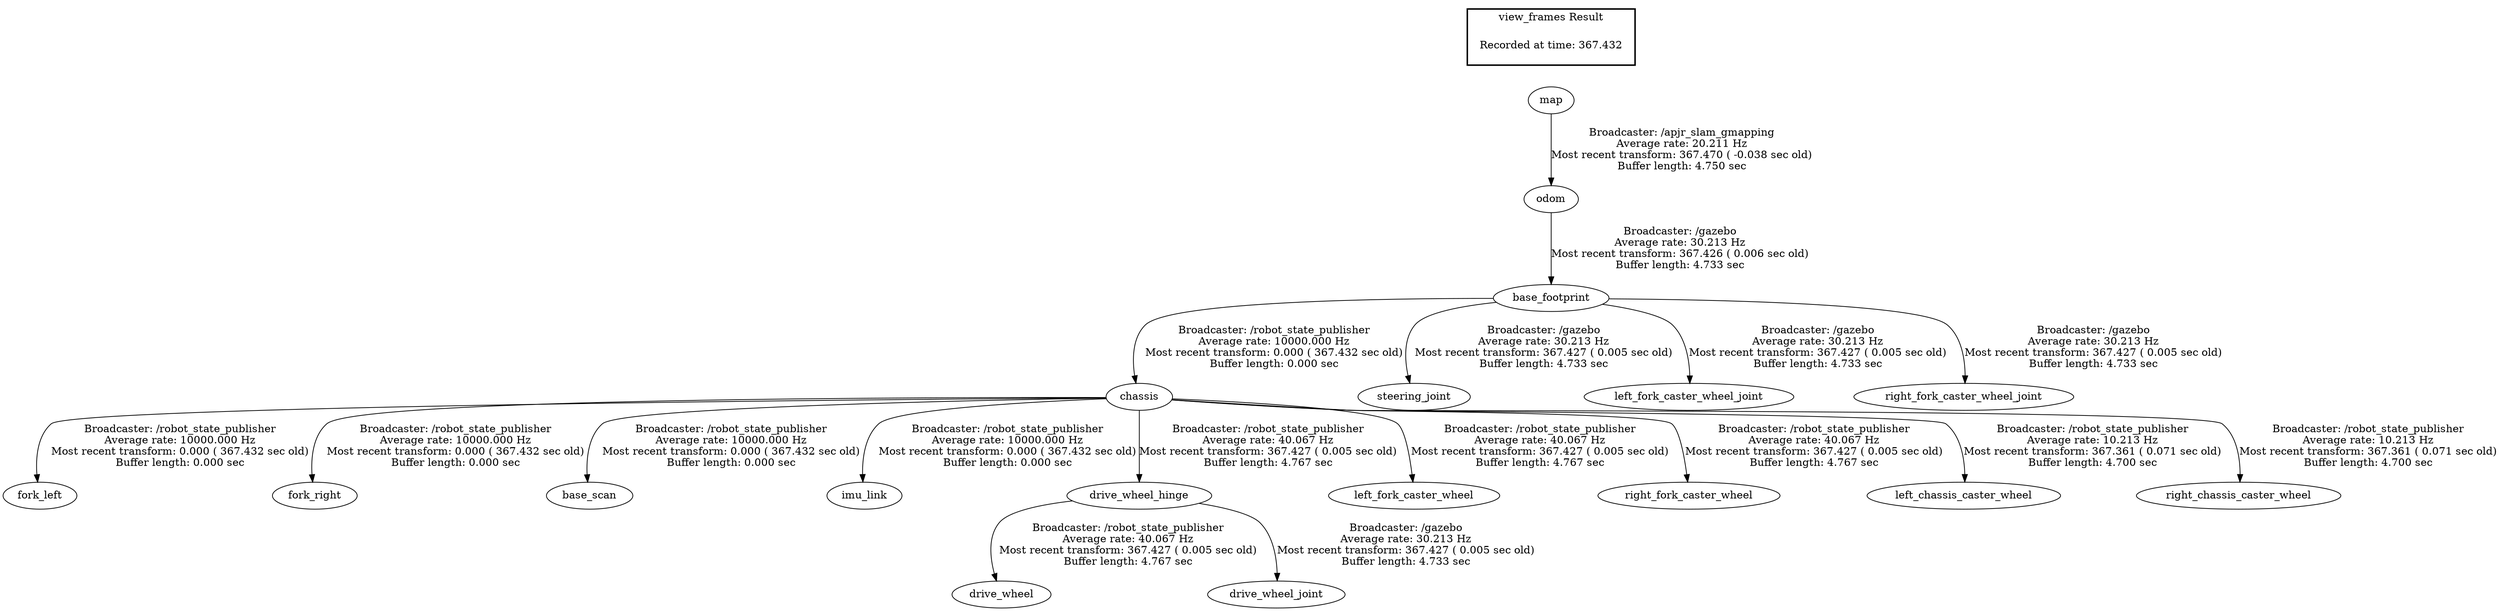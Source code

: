digraph G {
"base_footprint" -> "chassis"[label="Broadcaster: /robot_state_publisher\nAverage rate: 10000.000 Hz\nMost recent transform: 0.000 ( 367.432 sec old)\nBuffer length: 0.000 sec\n"];
"odom" -> "base_footprint"[label="Broadcaster: /gazebo\nAverage rate: 30.213 Hz\nMost recent transform: 367.426 ( 0.006 sec old)\nBuffer length: 4.733 sec\n"];
"chassis" -> "fork_left"[label="Broadcaster: /robot_state_publisher\nAverage rate: 10000.000 Hz\nMost recent transform: 0.000 ( 367.432 sec old)\nBuffer length: 0.000 sec\n"];
"chassis" -> "fork_right"[label="Broadcaster: /robot_state_publisher\nAverage rate: 10000.000 Hz\nMost recent transform: 0.000 ( 367.432 sec old)\nBuffer length: 0.000 sec\n"];
"chassis" -> "base_scan"[label="Broadcaster: /robot_state_publisher\nAverage rate: 10000.000 Hz\nMost recent transform: 0.000 ( 367.432 sec old)\nBuffer length: 0.000 sec\n"];
"chassis" -> "imu_link"[label="Broadcaster: /robot_state_publisher\nAverage rate: 10000.000 Hz\nMost recent transform: 0.000 ( 367.432 sec old)\nBuffer length: 0.000 sec\n"];
"drive_wheel_hinge" -> "drive_wheel"[label="Broadcaster: /robot_state_publisher\nAverage rate: 40.067 Hz\nMost recent transform: 367.427 ( 0.005 sec old)\nBuffer length: 4.767 sec\n"];
"chassis" -> "drive_wheel_hinge"[label="Broadcaster: /robot_state_publisher\nAverage rate: 40.067 Hz\nMost recent transform: 367.427 ( 0.005 sec old)\nBuffer length: 4.767 sec\n"];
"chassis" -> "left_fork_caster_wheel"[label="Broadcaster: /robot_state_publisher\nAverage rate: 40.067 Hz\nMost recent transform: 367.427 ( 0.005 sec old)\nBuffer length: 4.767 sec\n"];
"chassis" -> "right_fork_caster_wheel"[label="Broadcaster: /robot_state_publisher\nAverage rate: 40.067 Hz\nMost recent transform: 367.427 ( 0.005 sec old)\nBuffer length: 4.767 sec\n"];
"chassis" -> "left_chassis_caster_wheel"[label="Broadcaster: /robot_state_publisher\nAverage rate: 10.213 Hz\nMost recent transform: 367.361 ( 0.071 sec old)\nBuffer length: 4.700 sec\n"];
"chassis" -> "right_chassis_caster_wheel"[label="Broadcaster: /robot_state_publisher\nAverage rate: 10.213 Hz\nMost recent transform: 367.361 ( 0.071 sec old)\nBuffer length: 4.700 sec\n"];
"map" -> "odom"[label="Broadcaster: /apjr_slam_gmapping\nAverage rate: 20.211 Hz\nMost recent transform: 367.470 ( -0.038 sec old)\nBuffer length: 4.750 sec\n"];
"base_footprint" -> "steering_joint"[label="Broadcaster: /gazebo\nAverage rate: 30.213 Hz\nMost recent transform: 367.427 ( 0.005 sec old)\nBuffer length: 4.733 sec\n"];
"drive_wheel_hinge" -> "drive_wheel_joint"[label="Broadcaster: /gazebo\nAverage rate: 30.213 Hz\nMost recent transform: 367.427 ( 0.005 sec old)\nBuffer length: 4.733 sec\n"];
"base_footprint" -> "left_fork_caster_wheel_joint"[label="Broadcaster: /gazebo\nAverage rate: 30.213 Hz\nMost recent transform: 367.427 ( 0.005 sec old)\nBuffer length: 4.733 sec\n"];
"base_footprint" -> "right_fork_caster_wheel_joint"[label="Broadcaster: /gazebo\nAverage rate: 30.213 Hz\nMost recent transform: 367.427 ( 0.005 sec old)\nBuffer length: 4.733 sec\n"];
edge [style=invis];
 subgraph cluster_legend { style=bold; color=black; label ="view_frames Result";
"Recorded at time: 367.432"[ shape=plaintext ] ;
 }->"map";
}